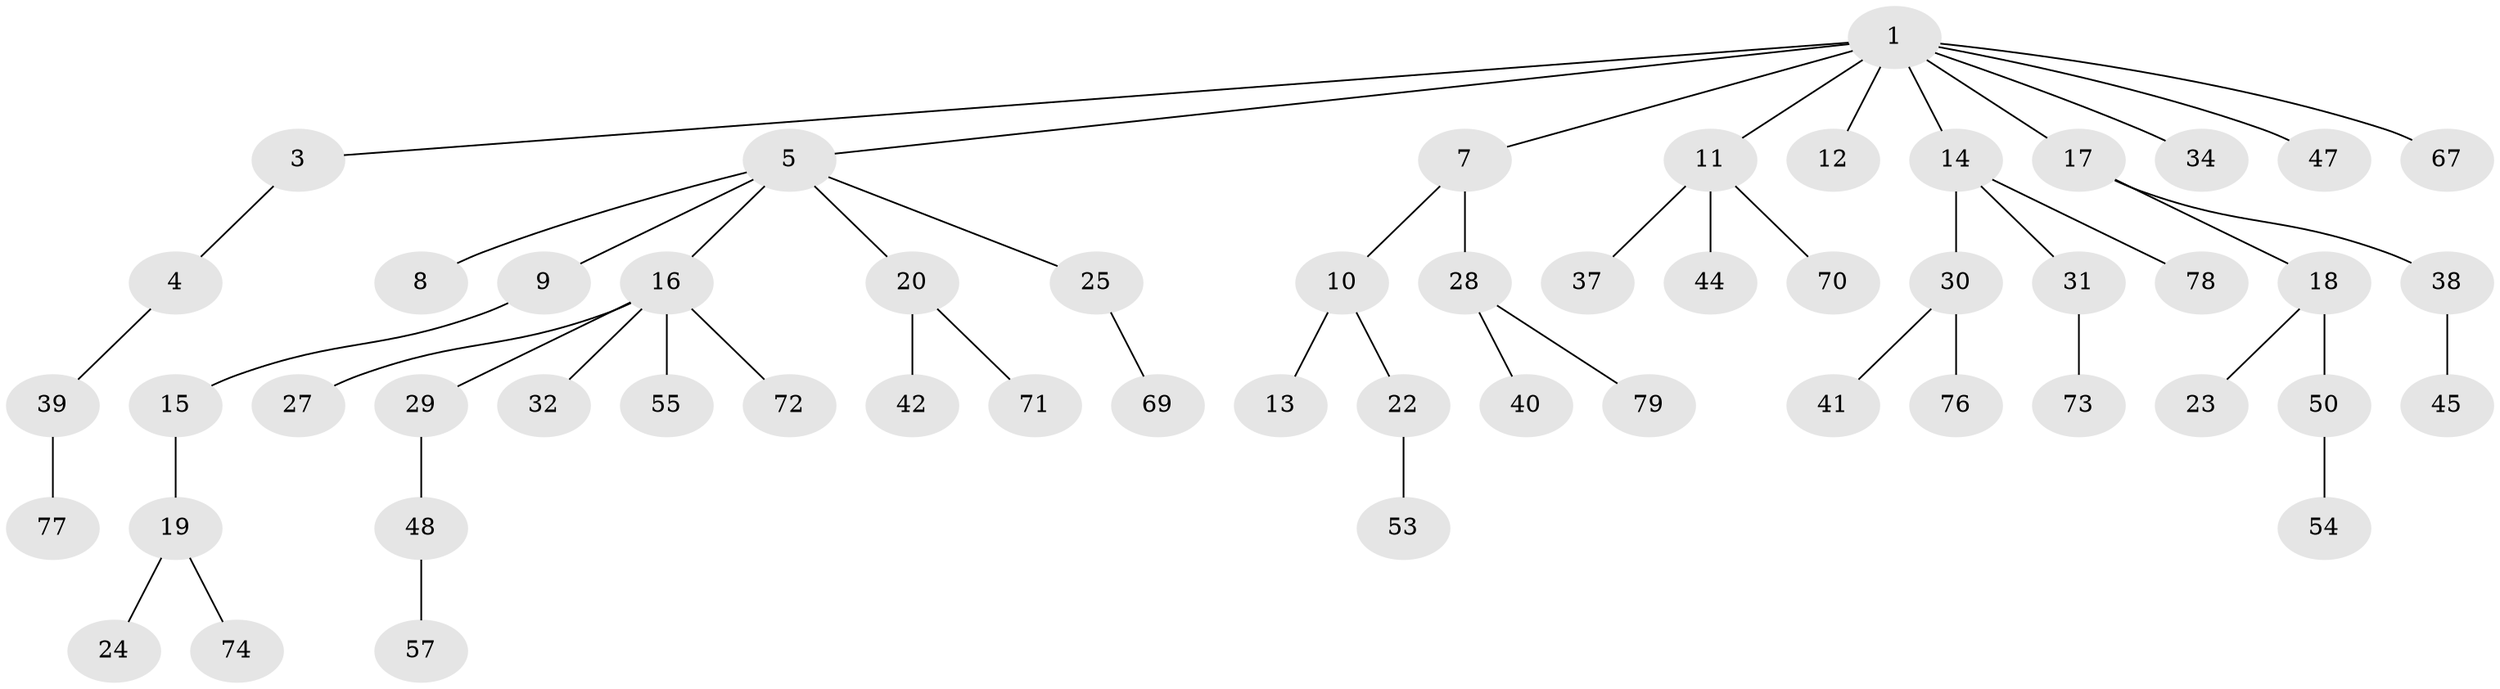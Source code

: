 // Generated by graph-tools (version 1.1) at 2025/24/03/03/25 07:24:05]
// undirected, 55 vertices, 54 edges
graph export_dot {
graph [start="1"]
  node [color=gray90,style=filled];
  1 [super="+2"];
  3 [super="+33"];
  4;
  5 [super="+6"];
  7;
  8;
  9 [super="+63"];
  10;
  11 [super="+64"];
  12;
  13 [super="+36"];
  14 [super="+59"];
  15 [super="+52"];
  16 [super="+26"];
  17;
  18 [super="+21"];
  19 [super="+43"];
  20 [super="+61"];
  22 [super="+62"];
  23 [super="+35"];
  24;
  25;
  27 [super="+75"];
  28 [super="+46"];
  29;
  30 [super="+51"];
  31 [super="+66"];
  32 [super="+65"];
  34;
  37;
  38 [super="+81"];
  39 [super="+49"];
  40 [super="+60"];
  41 [super="+58"];
  42;
  44 [super="+80"];
  45;
  47;
  48 [super="+56"];
  50;
  53 [super="+82"];
  54 [super="+68"];
  55;
  57;
  67;
  69;
  70;
  71;
  72;
  73;
  74;
  76;
  77;
  78;
  79;
  1 -- 5;
  1 -- 7;
  1 -- 11;
  1 -- 12;
  1 -- 17;
  1 -- 67;
  1 -- 34;
  1 -- 3;
  1 -- 14;
  1 -- 47;
  3 -- 4;
  4 -- 39;
  5 -- 9;
  5 -- 20;
  5 -- 25;
  5 -- 8;
  5 -- 16;
  7 -- 10;
  7 -- 28;
  9 -- 15;
  10 -- 13;
  10 -- 22;
  11 -- 37;
  11 -- 44;
  11 -- 70;
  14 -- 30;
  14 -- 31;
  14 -- 78;
  15 -- 19;
  16 -- 27;
  16 -- 32;
  16 -- 55;
  16 -- 72;
  16 -- 29;
  17 -- 18;
  17 -- 38;
  18 -- 50;
  18 -- 23;
  19 -- 24;
  19 -- 74;
  20 -- 42;
  20 -- 71;
  22 -- 53;
  25 -- 69;
  28 -- 40;
  28 -- 79;
  29 -- 48;
  30 -- 41;
  30 -- 76;
  31 -- 73;
  38 -- 45;
  39 -- 77;
  48 -- 57;
  50 -- 54;
}
